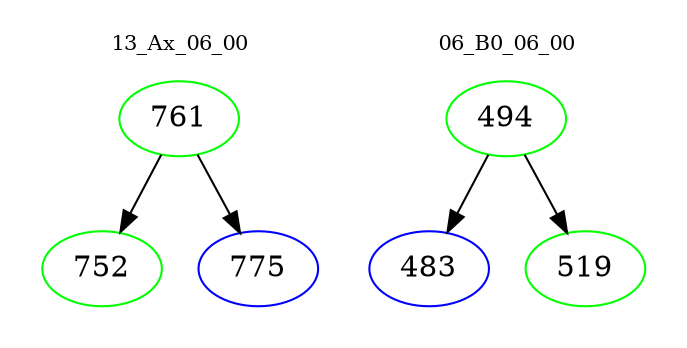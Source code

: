 digraph{
subgraph cluster_0 {
color = white
label = "13_Ax_06_00";
fontsize=10;
T0_761 [label="761", color="green"]
T0_761 -> T0_752 [color="black"]
T0_752 [label="752", color="green"]
T0_761 -> T0_775 [color="black"]
T0_775 [label="775", color="blue"]
}
subgraph cluster_1 {
color = white
label = "06_B0_06_00";
fontsize=10;
T1_494 [label="494", color="green"]
T1_494 -> T1_483 [color="black"]
T1_483 [label="483", color="blue"]
T1_494 -> T1_519 [color="black"]
T1_519 [label="519", color="green"]
}
}
